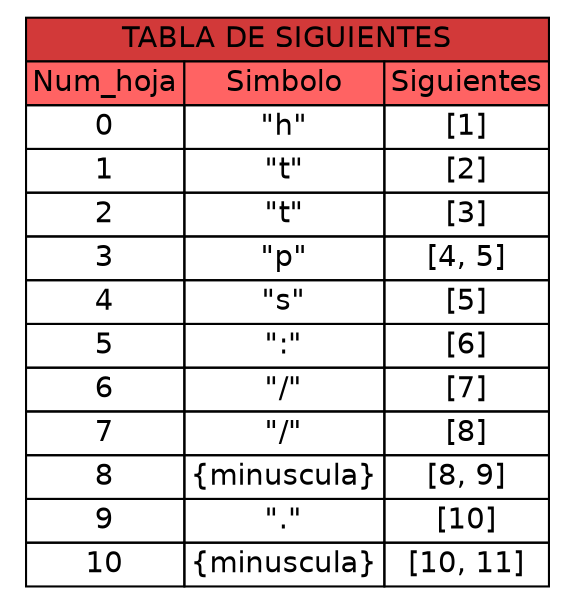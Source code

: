 digraph G {
    rankdir=LR
    node [shape=none fontname=Helvetica]

    A [label=<
      <TABLE BORDER="0" CELLBORDER="1" CELLSPACING="0">
       <TR PORT="header">
        <TD BGCOLOR="#d23939" COLSPAN="3">TABLA DE SIGUIENTES</TD>
       </TR>
       <TR>
        <TD BGCOLOR="#ff6363">Num_hoja</TD>
        <TD BGCOLOR="#ff6363">Simbolo</TD>
        <TD BGCOLOR="#ff6363">Siguientes</TD>
       </TR><TR>
<TD>0</TD>
<TD>"h"</TD>
<TD>[1]</TD>
</TR>
<TR>
<TD>1</TD>
<TD>"t"</TD>
<TD>[2]</TD>
</TR>
<TR>
<TD>2</TD>
<TD>"t"</TD>
<TD>[3]</TD>
</TR>
<TR>
<TD>3</TD>
<TD>"p"</TD>
<TD>[4, 5]</TD>
</TR>
<TR>
<TD>4</TD>
<TD>"s"</TD>
<TD>[5]</TD>
</TR>
<TR>
<TD>5</TD>
<TD>":"</TD>
<TD>[6]</TD>
</TR>
<TR>
<TD>6</TD>
<TD>"/"</TD>
<TD>[7]</TD>
</TR>
<TR>
<TD>7</TD>
<TD>"/"</TD>
<TD>[8]</TD>
</TR>
<TR>
<TD>8</TD>
<TD>{minuscula}</TD>
<TD>[8, 9]</TD>
</TR>
<TR>
<TD>9</TD>
<TD>"."</TD>
<TD>[10]</TD>
</TR>
<TR>
<TD>10</TD>
<TD>{minuscula}</TD>
<TD>[10, 11]</TD>
</TR>
</TABLE>
    >];
}
